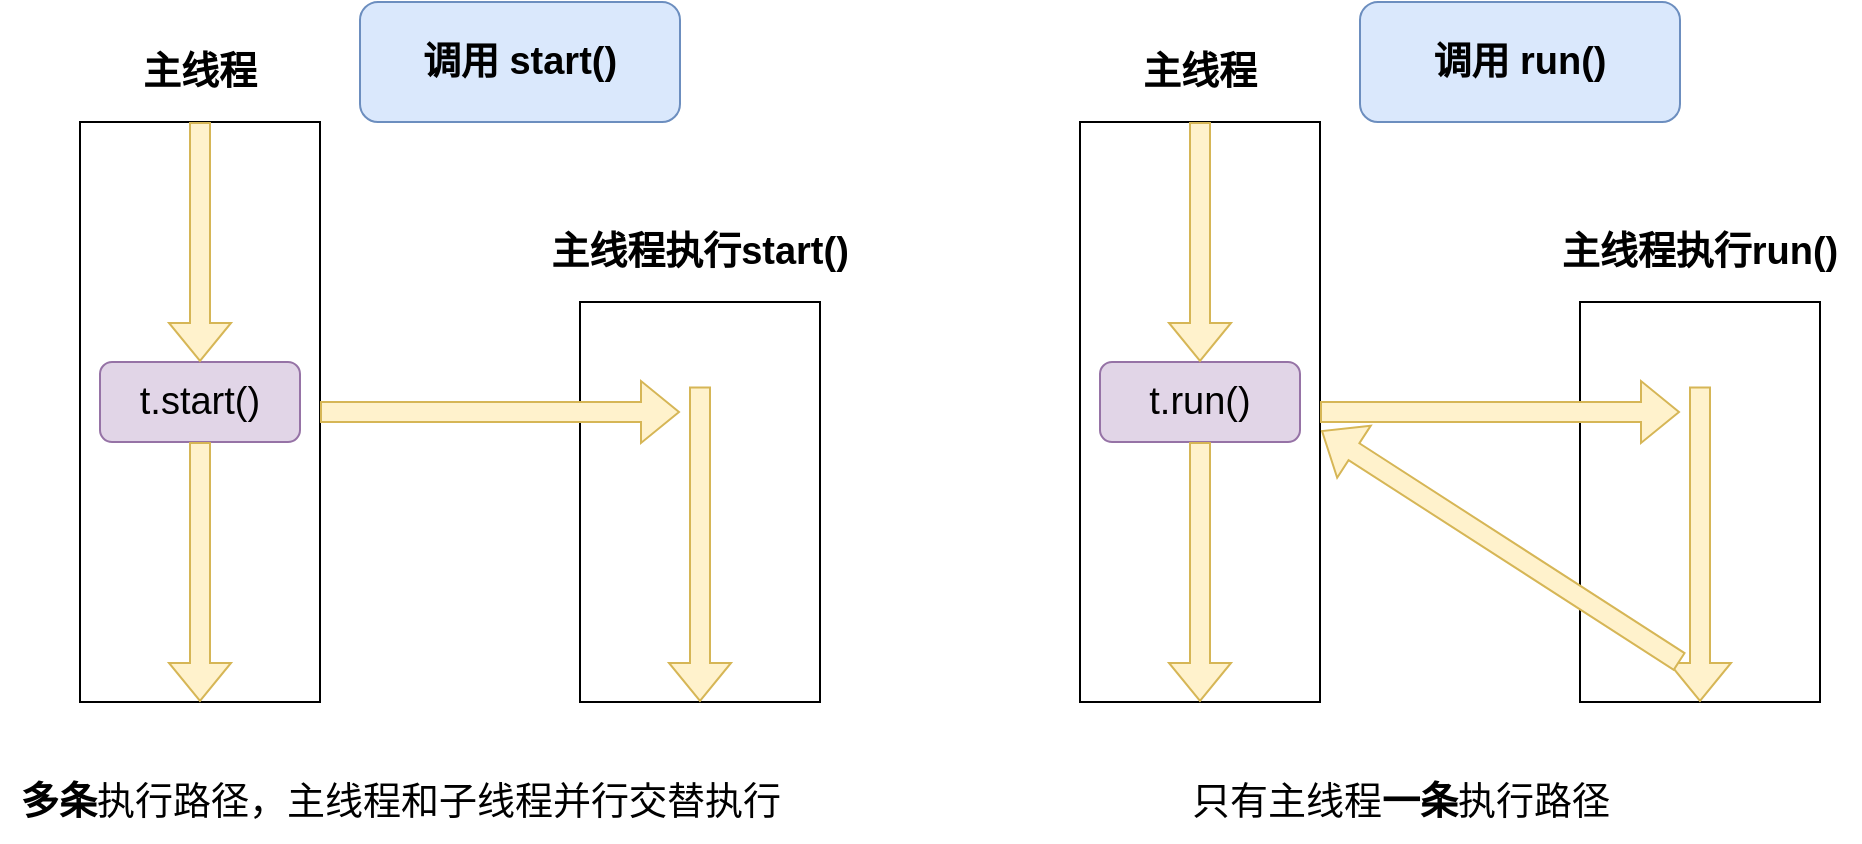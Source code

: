 <mxfile version="20.1.1" type="github">
  <diagram id="YXL35Tot_iSEstU2W5GE" name="第 1 页">
    <mxGraphModel dx="2047" dy="670" grid="0" gridSize="10" guides="1" tooltips="1" connect="1" arrows="1" fold="1" page="0" pageScale="1" pageWidth="827" pageHeight="1169" math="0" shadow="0">
      <root>
        <mxCell id="0" />
        <mxCell id="1" parent="0" />
        <mxCell id="0L0JE-Sj9IkShsJNqOTu-1" value="" style="rounded=0;whiteSpace=wrap;html=1;" vertex="1" parent="1">
          <mxGeometry x="80" y="190" width="120" height="290" as="geometry" />
        </mxCell>
        <mxCell id="0L0JE-Sj9IkShsJNqOTu-2" value="&lt;b&gt;&lt;font style=&quot;font-size: 19px;&quot;&gt;主线程&lt;/font&gt;&lt;/b&gt;" style="text;html=1;strokeColor=none;fillColor=none;align=center;verticalAlign=middle;whiteSpace=wrap;rounded=0;" vertex="1" parent="1">
          <mxGeometry x="110" y="150" width="60" height="30" as="geometry" />
        </mxCell>
        <mxCell id="0L0JE-Sj9IkShsJNqOTu-3" value="t.run()" style="rounded=1;whiteSpace=wrap;html=1;fontSize=19;fillColor=#e1d5e7;strokeColor=#9673a6;" vertex="1" parent="1">
          <mxGeometry x="90" y="310" width="100" height="40" as="geometry" />
        </mxCell>
        <mxCell id="0L0JE-Sj9IkShsJNqOTu-5" value="" style="shape=flexArrow;endArrow=classic;html=1;rounded=0;fontSize=19;exitX=0.5;exitY=0;exitDx=0;exitDy=0;entryX=0.5;entryY=0;entryDx=0;entryDy=0;fillColor=#fff2cc;strokeColor=#d6b656;" edge="1" parent="1" source="0L0JE-Sj9IkShsJNqOTu-1" target="0L0JE-Sj9IkShsJNqOTu-3">
          <mxGeometry width="50" height="50" relative="1" as="geometry">
            <mxPoint x="130" y="240" as="sourcePoint" />
            <mxPoint x="350" y="300" as="targetPoint" />
          </mxGeometry>
        </mxCell>
        <mxCell id="0L0JE-Sj9IkShsJNqOTu-6" value="" style="shape=flexArrow;endArrow=classic;html=1;rounded=0;fontSize=19;exitX=0.5;exitY=1;exitDx=0;exitDy=0;entryX=0.5;entryY=1;entryDx=0;entryDy=0;fillColor=#fff2cc;strokeColor=#d6b656;" edge="1" parent="1" source="0L0JE-Sj9IkShsJNqOTu-3" target="0L0JE-Sj9IkShsJNqOTu-1">
          <mxGeometry width="50" height="50" relative="1" as="geometry">
            <mxPoint x="120" y="420" as="sourcePoint" />
            <mxPoint x="170" y="370" as="targetPoint" />
          </mxGeometry>
        </mxCell>
        <mxCell id="0L0JE-Sj9IkShsJNqOTu-7" value="&lt;b&gt;调用 run()&lt;/b&gt;" style="rounded=1;whiteSpace=wrap;html=1;fontSize=19;fillColor=#dae8fc;strokeColor=#6c8ebf;" vertex="1" parent="1">
          <mxGeometry x="220" y="130" width="160" height="60" as="geometry" />
        </mxCell>
        <mxCell id="0L0JE-Sj9IkShsJNqOTu-9" value="" style="rounded=0;whiteSpace=wrap;html=1;fontSize=19;" vertex="1" parent="1">
          <mxGeometry x="330" y="280" width="120" height="200" as="geometry" />
        </mxCell>
        <mxCell id="0L0JE-Sj9IkShsJNqOTu-11" value="&lt;b&gt;主线程执行run()&lt;/b&gt;" style="text;html=1;strokeColor=none;fillColor=none;align=center;verticalAlign=middle;whiteSpace=wrap;rounded=0;fontSize=19;" vertex="1" parent="1">
          <mxGeometry x="310" y="240" width="160" height="30" as="geometry" />
        </mxCell>
        <mxCell id="0L0JE-Sj9IkShsJNqOTu-12" value="" style="shape=flexArrow;endArrow=classic;html=1;rounded=0;fontSize=19;entryX=0.5;entryY=1;entryDx=0;entryDy=0;exitX=0.5;exitY=0.211;exitDx=0;exitDy=0;exitPerimeter=0;fillColor=#fff2cc;strokeColor=#d6b656;" edge="1" parent="1" source="0L0JE-Sj9IkShsJNqOTu-9" target="0L0JE-Sj9IkShsJNqOTu-9">
          <mxGeometry width="50" height="50" relative="1" as="geometry">
            <mxPoint x="380" y="350" as="sourcePoint" />
            <mxPoint x="420" y="310" as="targetPoint" />
          </mxGeometry>
        </mxCell>
        <mxCell id="0L0JE-Sj9IkShsJNqOTu-13" value="" style="shape=flexArrow;endArrow=classic;html=1;rounded=0;fontSize=19;fillColor=#fff2cc;strokeColor=#d6b656;" edge="1" parent="1" source="0L0JE-Sj9IkShsJNqOTu-1">
          <mxGeometry width="50" height="50" relative="1" as="geometry">
            <mxPoint x="200" y="385" as="sourcePoint" />
            <mxPoint x="380" y="335" as="targetPoint" />
          </mxGeometry>
        </mxCell>
        <mxCell id="0L0JE-Sj9IkShsJNqOTu-14" value="" style="shape=flexArrow;endArrow=classic;html=1;rounded=0;fontSize=19;entryX=1.005;entryY=0.532;entryDx=0;entryDy=0;entryPerimeter=0;fillColor=#fff2cc;strokeColor=#d6b656;" edge="1" parent="1" target="0L0JE-Sj9IkShsJNqOTu-1">
          <mxGeometry width="50" height="50" relative="1" as="geometry">
            <mxPoint x="380" y="460" as="sourcePoint" />
            <mxPoint x="340" y="410" as="targetPoint" />
          </mxGeometry>
        </mxCell>
        <mxCell id="0L0JE-Sj9IkShsJNqOTu-15" value="只有主线程&lt;b&gt;一条&lt;/b&gt;执行路径" style="text;html=1;align=center;verticalAlign=middle;resizable=0;points=[];autosize=1;strokeColor=none;fillColor=none;fontSize=19;" vertex="1" parent="1">
          <mxGeometry x="125" y="510" width="230" height="40" as="geometry" />
        </mxCell>
        <mxCell id="0L0JE-Sj9IkShsJNqOTu-17" value="" style="rounded=0;whiteSpace=wrap;html=1;" vertex="1" parent="1">
          <mxGeometry x="-420" y="190" width="120" height="290" as="geometry" />
        </mxCell>
        <mxCell id="0L0JE-Sj9IkShsJNqOTu-18" value="&lt;b&gt;&lt;font style=&quot;font-size: 19px;&quot;&gt;主线程&lt;/font&gt;&lt;/b&gt;" style="text;html=1;strokeColor=none;fillColor=none;align=center;verticalAlign=middle;whiteSpace=wrap;rounded=0;" vertex="1" parent="1">
          <mxGeometry x="-390" y="150" width="60" height="30" as="geometry" />
        </mxCell>
        <mxCell id="0L0JE-Sj9IkShsJNqOTu-19" value="t.start()" style="rounded=1;whiteSpace=wrap;html=1;fontSize=19;fillColor=#e1d5e7;strokeColor=#9673a6;" vertex="1" parent="1">
          <mxGeometry x="-410" y="310" width="100" height="40" as="geometry" />
        </mxCell>
        <mxCell id="0L0JE-Sj9IkShsJNqOTu-20" value="" style="shape=flexArrow;endArrow=classic;html=1;rounded=0;fontSize=19;exitX=0.5;exitY=0;exitDx=0;exitDy=0;entryX=0.5;entryY=0;entryDx=0;entryDy=0;fillColor=#fff2cc;strokeColor=#d6b656;" edge="1" source="0L0JE-Sj9IkShsJNqOTu-17" target="0L0JE-Sj9IkShsJNqOTu-19" parent="1">
          <mxGeometry width="50" height="50" relative="1" as="geometry">
            <mxPoint x="-370" y="240" as="sourcePoint" />
            <mxPoint x="-150" y="300" as="targetPoint" />
          </mxGeometry>
        </mxCell>
        <mxCell id="0L0JE-Sj9IkShsJNqOTu-21" value="" style="shape=flexArrow;endArrow=classic;html=1;rounded=0;fontSize=19;exitX=0.5;exitY=1;exitDx=0;exitDy=0;entryX=0.5;entryY=1;entryDx=0;entryDy=0;fillColor=#fff2cc;strokeColor=#d6b656;" edge="1" source="0L0JE-Sj9IkShsJNqOTu-19" target="0L0JE-Sj9IkShsJNqOTu-17" parent="1">
          <mxGeometry width="50" height="50" relative="1" as="geometry">
            <mxPoint x="-380" y="420" as="sourcePoint" />
            <mxPoint x="-330" y="370" as="targetPoint" />
          </mxGeometry>
        </mxCell>
        <mxCell id="0L0JE-Sj9IkShsJNqOTu-22" value="&lt;b&gt;调用 start()&lt;/b&gt;" style="rounded=1;whiteSpace=wrap;html=1;fontSize=19;fillColor=#dae8fc;strokeColor=#6c8ebf;" vertex="1" parent="1">
          <mxGeometry x="-280" y="130" width="160" height="60" as="geometry" />
        </mxCell>
        <mxCell id="0L0JE-Sj9IkShsJNqOTu-23" value="" style="rounded=0;whiteSpace=wrap;html=1;fontSize=19;" vertex="1" parent="1">
          <mxGeometry x="-170" y="280" width="120" height="200" as="geometry" />
        </mxCell>
        <mxCell id="0L0JE-Sj9IkShsJNqOTu-24" value="&lt;b&gt;主线程执行start()&lt;/b&gt;" style="text;html=1;strokeColor=none;fillColor=none;align=center;verticalAlign=middle;whiteSpace=wrap;rounded=0;fontSize=19;" vertex="1" parent="1">
          <mxGeometry x="-190" y="240" width="160" height="30" as="geometry" />
        </mxCell>
        <mxCell id="0L0JE-Sj9IkShsJNqOTu-25" value="" style="shape=flexArrow;endArrow=classic;html=1;rounded=0;fontSize=19;entryX=0.5;entryY=1;entryDx=0;entryDy=0;exitX=0.5;exitY=0.211;exitDx=0;exitDy=0;exitPerimeter=0;fillColor=#fff2cc;strokeColor=#d6b656;" edge="1" source="0L0JE-Sj9IkShsJNqOTu-23" target="0L0JE-Sj9IkShsJNqOTu-23" parent="1">
          <mxGeometry width="50" height="50" relative="1" as="geometry">
            <mxPoint x="-120" y="350" as="sourcePoint" />
            <mxPoint x="-80" y="310" as="targetPoint" />
          </mxGeometry>
        </mxCell>
        <mxCell id="0L0JE-Sj9IkShsJNqOTu-26" value="" style="shape=flexArrow;endArrow=classic;html=1;rounded=0;fontSize=19;fillColor=#fff2cc;strokeColor=#d6b656;" edge="1" source="0L0JE-Sj9IkShsJNqOTu-17" parent="1">
          <mxGeometry width="50" height="50" relative="1" as="geometry">
            <mxPoint x="-300" y="385" as="sourcePoint" />
            <mxPoint x="-120" y="335" as="targetPoint" />
          </mxGeometry>
        </mxCell>
        <mxCell id="0L0JE-Sj9IkShsJNqOTu-28" value="&lt;b&gt;多条&lt;/b&gt;执行路径，主线程和子线程并行交替执行" style="text;html=1;align=center;verticalAlign=middle;resizable=0;points=[];autosize=1;strokeColor=none;fillColor=none;fontSize=19;" vertex="1" parent="1">
          <mxGeometry x="-460" y="510" width="400" height="40" as="geometry" />
        </mxCell>
      </root>
    </mxGraphModel>
  </diagram>
</mxfile>
